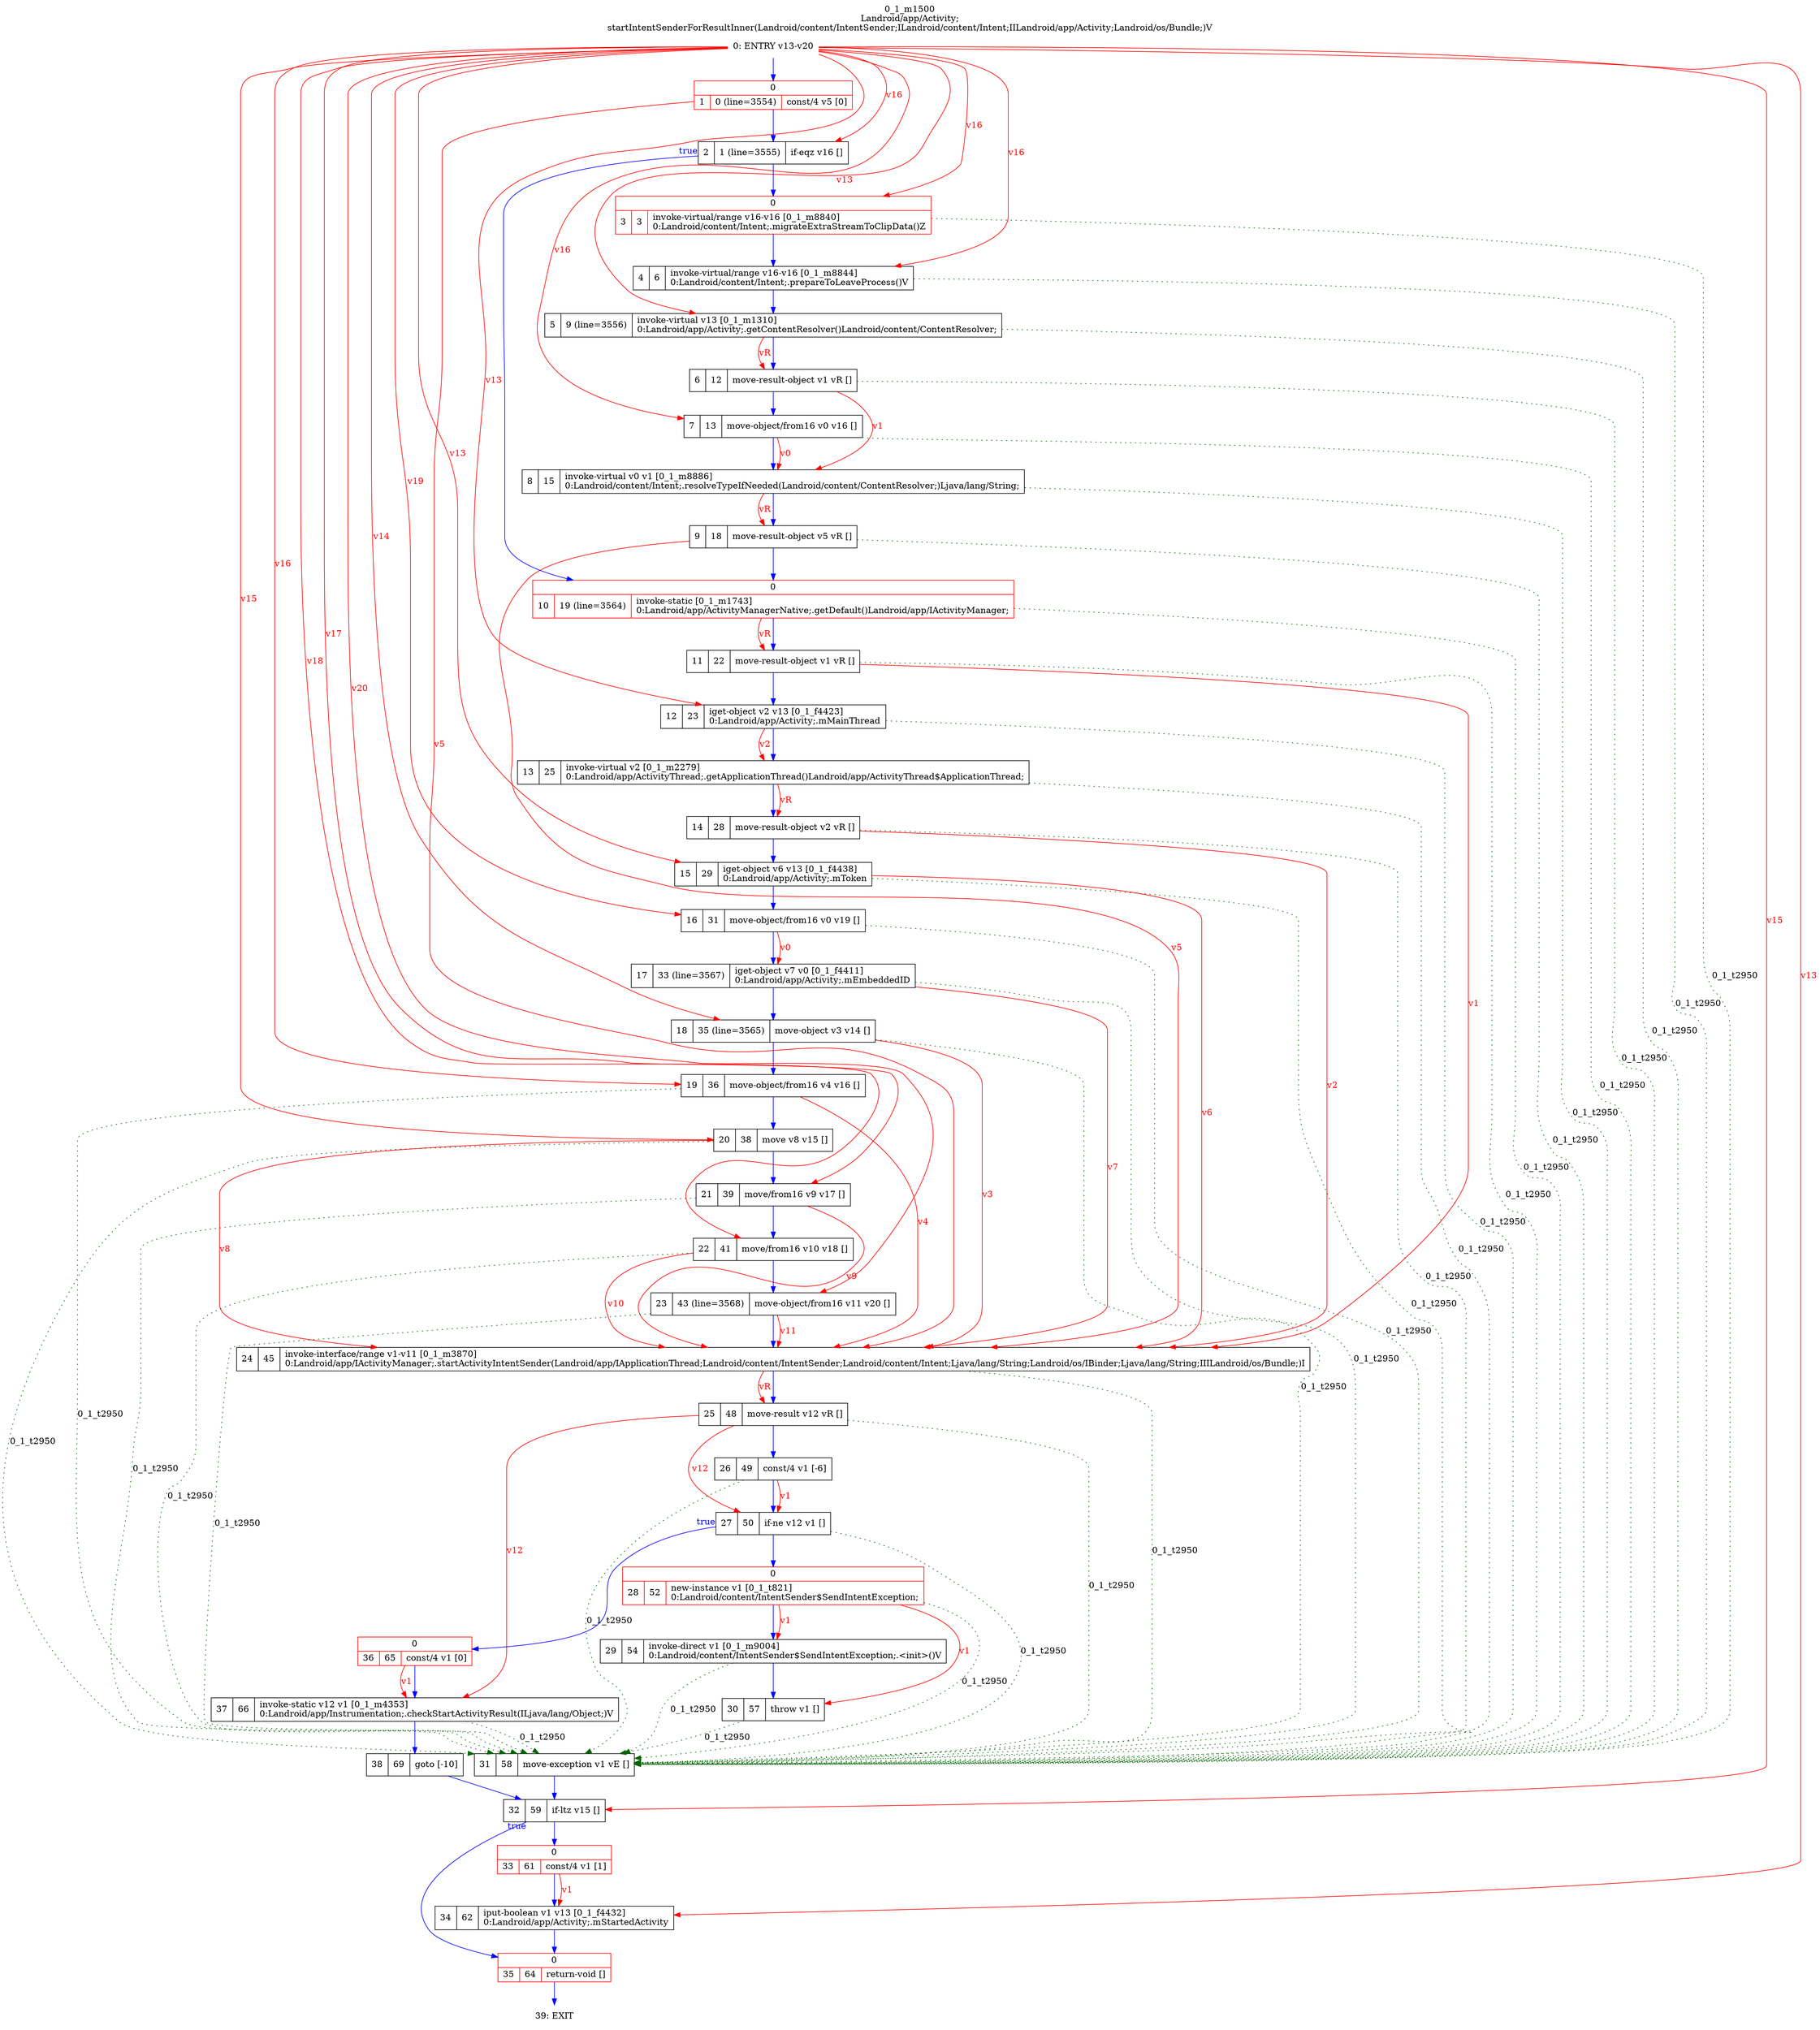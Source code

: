 digraph G {
rankdir=UD;
labelloc=t;
label="0_1_m1500\nLandroid/app/Activity;
startIntentSenderForResultInner(Landroid/content/IntentSender;ILandroid/content/Intent;IILandroid/app/Activity;Landroid/os/Bundle;)V";
3, 4, 5, 6, 7, 8, 9, 10, 11, 12, 13, 14, 15, 16, 17, 18, 19, 20, 21, 22, 23, 24, 25, 26, 27, 28, 29, 30 -> 31 [label="0_1_t2950", color=darkgreen, style=dotted];
37 -> 31 [label="0_1_t2950", color=darkgreen, style=dotted];
0[label="0: ENTRY v13-v20",shape=plaintext];
1[label="{0|{1|0 (line=3554)|const/4 v5 [0]\l}}",shape=record, color=red];
2[label="2|1 (line=3555)|if-eqz v16 []\l",shape=record];
3[label="{0|{3|3|invoke-virtual/range v16-v16 [0_1_m8840]\l0:Landroid/content/Intent;.migrateExtraStreamToClipData()Z\l}}",shape=record,URL="0_1_m8840.dot", color=red];
4[label="4|6|invoke-virtual/range v16-v16 [0_1_m8844]\l0:Landroid/content/Intent;.prepareToLeaveProcess()V\l",shape=record,URL="0_1_m8844.dot"];
5[label="5|9 (line=3556)|invoke-virtual v13 [0_1_m1310]\l0:Landroid/app/Activity;.getContentResolver()Landroid/content/ContentResolver;\l",shape=record,URL="0_1_m1310.dot"];
6[label="6|12|move-result-object v1 vR []\l",shape=record];
7[label="7|13|move-object/from16 v0 v16 []\l",shape=record];
8[label="8|15|invoke-virtual v0 v1 [0_1_m8886]\l0:Landroid/content/Intent;.resolveTypeIfNeeded(Landroid/content/ContentResolver;)Ljava/lang/String;\l",shape=record,URL="0_1_m8886.dot"];
9[label="9|18|move-result-object v5 vR []\l",shape=record];
10[label="{0|{10|19 (line=3564)|invoke-static [0_1_m1743]\l0:Landroid/app/ActivityManagerNative;.getDefault()Landroid/app/IActivityManager;\l}}",shape=record,URL="0_1_m1743.dot", color=red];
11[label="11|22|move-result-object v1 vR []\l",shape=record];
12[label="12|23|iget-object v2 v13 [0_1_f4423]\l0:Landroid/app/Activity;.mMainThread\l",shape=record];
13[label="13|25|invoke-virtual v2 [0_1_m2279]\l0:Landroid/app/ActivityThread;.getApplicationThread()Landroid/app/ActivityThread$ApplicationThread;\l",shape=record,URL="0_1_m2279.dot"];
14[label="14|28|move-result-object v2 vR []\l",shape=record];
15[label="15|29|iget-object v6 v13 [0_1_f4438]\l0:Landroid/app/Activity;.mToken\l",shape=record];
16[label="16|31|move-object/from16 v0 v19 []\l",shape=record];
17[label="17|33 (line=3567)|iget-object v7 v0 [0_1_f4411]\l0:Landroid/app/Activity;.mEmbeddedID\l",shape=record];
18[label="18|35 (line=3565)|move-object v3 v14 []\l",shape=record];
19[label="19|36|move-object/from16 v4 v16 []\l",shape=record];
20[label="20|38|move v8 v15 []\l",shape=record];
21[label="21|39|move/from16 v9 v17 []\l",shape=record];
22[label="22|41|move/from16 v10 v18 []\l",shape=record];
23[label="23|43 (line=3568)|move-object/from16 v11 v20 []\l",shape=record];
24[label="24|45|invoke-interface/range v1-v11 [0_1_m3870]\l0:Landroid/app/IActivityManager;.startActivityIntentSender(Landroid/app/IApplicationThread;Landroid/content/IntentSender;Landroid/content/Intent;Ljava/lang/String;Landroid/os/IBinder;Ljava/lang/String;IIILandroid/os/Bundle;)I\l",shape=record,URL="0_1_m3870.dot"];
25[label="25|48|move-result v12 vR []\l",shape=record];
26[label="26|49|const/4 v1 [-6]\l",shape=record];
27[label="27|50|if-ne v12 v1 []\l",shape=record];
28[label="{0|{28|52|new-instance v1 [0_1_t821]\l0:Landroid/content/IntentSender$SendIntentException;\l}}",shape=record, color=red];
29[label="29|54|invoke-direct v1 [0_1_m9004]\l0:Landroid/content/IntentSender$SendIntentException;.\<init\>()V\l",shape=record,URL="0_1_m9004.dot"];
30[label="30|57|throw v1 []\l",shape=record];
31[label="31|58|move-exception v1 vE []\l",shape=record];
32[label="32|59|if-ltz v15 []\l",shape=record];
33[label="{0|{33|61|const/4 v1 [1]\l}}",shape=record, color=red];
34[label="34|62|iput-boolean v1 v13 [0_1_f4432]\l0:Landroid/app/Activity;.mStartedActivity\l",shape=record];
35[label="{0|{35|64|return-void []\l}}",shape=record, color=red];
36[label="{0|{36|65|const/4 v1 [0]\l}}",shape=record, color=red];
37[label="37|66|invoke-static v12 v1 [0_1_m4353]\l0:Landroid/app/Instrumentation;.checkStartActivityResult(ILjava/lang/Object;)V\l",shape=record,URL="0_1_m4353.dot"];
38[label="38|69|goto [-10]\l",shape=record];
39[label="39: EXIT",shape=plaintext];
0->1 [color=blue, fontcolor=blue,weight=100, taillabel=""];
1->2 [color=blue, fontcolor=blue,weight=100, taillabel=""];
2->10 [color=blue, fontcolor=blue,weight=10, taillabel="true"];
2->3 [color=blue, fontcolor=blue,weight=100, taillabel=""];
3->4 [color=blue, fontcolor=blue,weight=100, taillabel=""];
4->5 [color=blue, fontcolor=blue,weight=100, taillabel=""];
5->6 [color=blue, fontcolor=blue,weight=100, taillabel=""];
6->7 [color=blue, fontcolor=blue,weight=100, taillabel=""];
7->8 [color=blue, fontcolor=blue,weight=100, taillabel=""];
8->9 [color=blue, fontcolor=blue,weight=100, taillabel=""];
9->10 [color=blue, fontcolor=blue,weight=100, taillabel=""];
10->11 [color=blue, fontcolor=blue,weight=100, taillabel=""];
11->12 [color=blue, fontcolor=blue,weight=100, taillabel=""];
12->13 [color=blue, fontcolor=blue,weight=100, taillabel=""];
13->14 [color=blue, fontcolor=blue,weight=100, taillabel=""];
14->15 [color=blue, fontcolor=blue,weight=100, taillabel=""];
15->16 [color=blue, fontcolor=blue,weight=100, taillabel=""];
16->17 [color=blue, fontcolor=blue,weight=100, taillabel=""];
17->18 [color=blue, fontcolor=blue,weight=100, taillabel=""];
18->19 [color=blue, fontcolor=blue,weight=100, taillabel=""];
19->20 [color=blue, fontcolor=blue,weight=100, taillabel=""];
20->21 [color=blue, fontcolor=blue,weight=100, taillabel=""];
21->22 [color=blue, fontcolor=blue,weight=100, taillabel=""];
22->23 [color=blue, fontcolor=blue,weight=100, taillabel=""];
23->24 [color=blue, fontcolor=blue,weight=100, taillabel=""];
24->25 [color=blue, fontcolor=blue,weight=100, taillabel=""];
25->26 [color=blue, fontcolor=blue,weight=100, taillabel=""];
26->27 [color=blue, fontcolor=blue,weight=100, taillabel=""];
27->36 [color=blue, fontcolor=blue,weight=10, taillabel="true"];
27->28 [color=blue, fontcolor=blue,weight=100, taillabel=""];
28->29 [color=blue, fontcolor=blue,weight=100, taillabel=""];
29->30 [color=blue, fontcolor=blue,weight=100, taillabel=""];
31->32 [color=blue, fontcolor=blue,weight=100, taillabel=""];
32->35 [color=blue, fontcolor=blue,weight=10, taillabel="true"];
32->33 [color=blue, fontcolor=blue,weight=100, taillabel=""];
33->34 [color=blue, fontcolor=blue,weight=100, taillabel=""];
34->35 [color=blue, fontcolor=blue,weight=100, taillabel=""];
35->39 [color=blue, fontcolor=blue,weight=100, taillabel=""];
36->37 [color=blue, fontcolor=blue,weight=100, taillabel=""];
37->38 [color=blue, fontcolor=blue,weight=100, taillabel=""];
38->32 [color=blue, fontcolor=blue,weight=100, taillabel=""];
0->2 [color=red, fontcolor=red, label="v16"];
0->3 [color=red, fontcolor=red, label="v16"];
0->4 [color=red, fontcolor=red, label="v16"];
0->5 [color=red, fontcolor=red, label="v13"];
5->6 [color=red, fontcolor=red, label="vR"];
0->7 [color=red, fontcolor=red, label="v16"];
6->8 [color=red, fontcolor=red, label="v1"];
7->8 [color=red, fontcolor=red, label="v0"];
8->9 [color=red, fontcolor=red, label="vR"];
10->11 [color=red, fontcolor=red, label="vR"];
0->12 [color=red, fontcolor=red, label="v13"];
12->13 [color=red, fontcolor=red, label="v2"];
13->14 [color=red, fontcolor=red, label="vR"];
0->15 [color=red, fontcolor=red, label="v13"];
0->16 [color=red, fontcolor=red, label="v19"];
16->17 [color=red, fontcolor=red, label="v0"];
0->18 [color=red, fontcolor=red, label="v14"];
0->19 [color=red, fontcolor=red, label="v16"];
0->20 [color=red, fontcolor=red, label="v15"];
0->21 [color=red, fontcolor=red, label="v17"];
0->22 [color=red, fontcolor=red, label="v18"];
0->23 [color=red, fontcolor=red, label="v20"];
1->24 [color=red, fontcolor=red, label="v5"];
9->24 [color=red, fontcolor=red, label="v5"];
11->24 [color=red, fontcolor=red, label="v1"];
14->24 [color=red, fontcolor=red, label="v2"];
15->24 [color=red, fontcolor=red, label="v6"];
17->24 [color=red, fontcolor=red, label="v7"];
18->24 [color=red, fontcolor=red, label="v3"];
19->24 [color=red, fontcolor=red, label="v4"];
20->24 [color=red, fontcolor=red, label="v8"];
21->24 [color=red, fontcolor=red, label="v9"];
22->24 [color=red, fontcolor=red, label="v10"];
23->24 [color=red, fontcolor=red, label="v11"];
24->25 [color=red, fontcolor=red, label="vR"];
25->27 [color=red, fontcolor=red, label="v12"];
26->27 [color=red, fontcolor=red, label="v1"];
28->29 [color=red, fontcolor=red, label="v1"];
28->30 [color=red, fontcolor=red, label="v1"];
0->32 [color=red, fontcolor=red, label="v15"];
0->34 [color=red, fontcolor=red, label="v13"];
33->34 [color=red, fontcolor=red, label="v1"];
25->37 [color=red, fontcolor=red, label="v12"];
36->37 [color=red, fontcolor=red, label="v1"];
}
